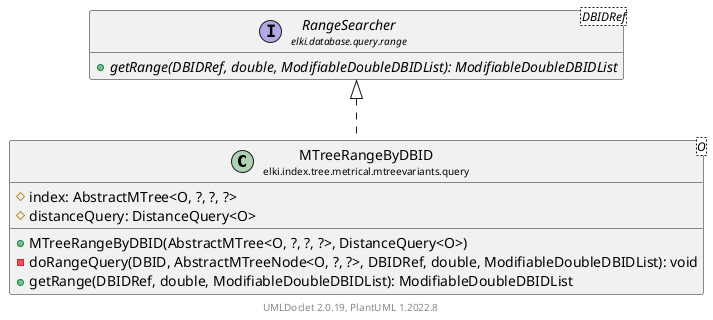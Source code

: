 @startuml
    remove .*\.(Instance|Par|Parameterizer|Factory)$
    set namespaceSeparator none
    hide empty fields
    hide empty methods

    class "<size:14>MTreeRangeByDBID\n<size:10>elki.index.tree.metrical.mtreevariants.query" as elki.index.tree.metrical.mtreevariants.query.MTreeRangeByDBID<O> [[MTreeRangeByDBID.html]] {
        #index: AbstractMTree<O, ?, ?, ?>
        #distanceQuery: DistanceQuery<O>
        +MTreeRangeByDBID(AbstractMTree<O, ?, ?, ?>, DistanceQuery<O>)
        -doRangeQuery(DBID, AbstractMTreeNode<O, ?, ?>, DBIDRef, double, ModifiableDoubleDBIDList): void
        +getRange(DBIDRef, double, ModifiableDoubleDBIDList): ModifiableDoubleDBIDList
    }

    interface "<size:14>RangeSearcher\n<size:10>elki.database.query.range" as elki.database.query.range.RangeSearcher<DBIDRef> [[../../../../../database/query/range/RangeSearcher.html]] {
        {abstract} +getRange(DBIDRef, double, ModifiableDoubleDBIDList): ModifiableDoubleDBIDList
    }

    elki.database.query.range.RangeSearcher <|.. elki.index.tree.metrical.mtreevariants.query.MTreeRangeByDBID

    center footer UMLDoclet 2.0.19, PlantUML 1.2022.8
@enduml
